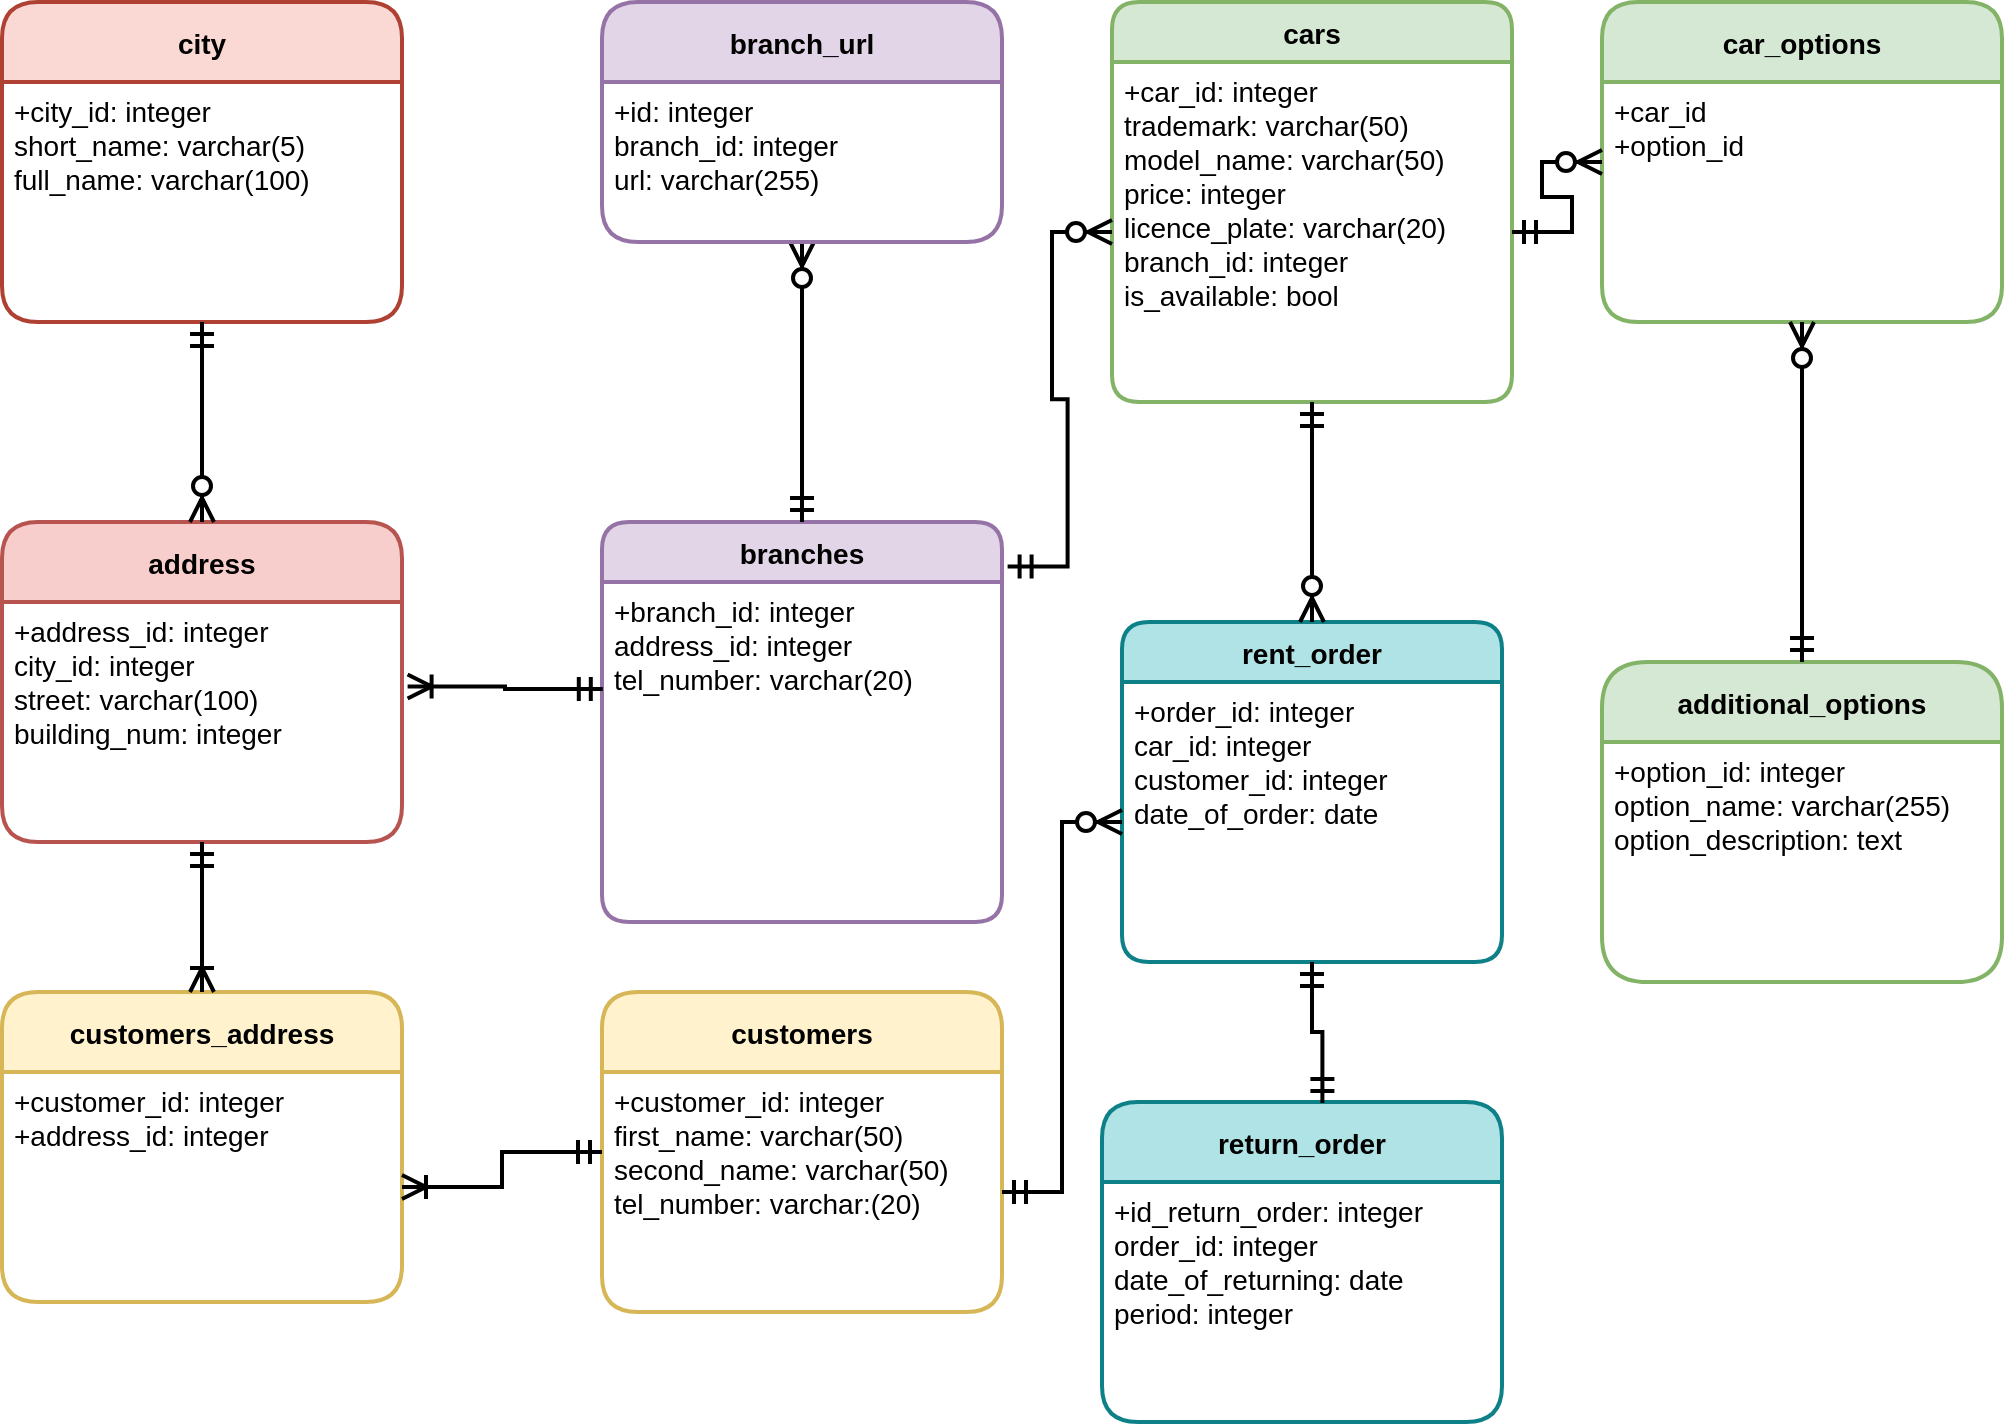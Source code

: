 <mxfile version="15.5.9" type="device"><diagram id="R2lEEEUBdFMjLlhIrx00" name="Page-1"><mxGraphModel dx="2198" dy="1893" grid="1" gridSize="10" guides="1" tooltips="1" connect="1" arrows="1" fold="1" page="1" pageScale="1" pageWidth="850" pageHeight="1100" math="0" shadow="0" extFonts="Permanent Marker^https://fonts.googleapis.com/css?family=Permanent+Marker"><root><mxCell id="0"/><mxCell id="1" parent="0"/><mxCell id="TSnw5PODmPlLKn41iXSB-2" value="customers" style="swimlane;childLayout=stackLayout;horizontal=1;startSize=40;horizontalStack=0;rounded=1;fontSize=14;fontStyle=1;strokeWidth=2;resizeParent=0;resizeLast=1;shadow=0;dashed=0;align=center;fillColor=#fff2cc;strokeColor=#d6b656;" parent="1" vertex="1"><mxGeometry x="40" y="365" width="200" height="160" as="geometry"/></mxCell><mxCell id="TSnw5PODmPlLKn41iXSB-3" value="+customer_id: integer&#xA;first_name: varchar(50)&#xA;second_name: varchar(50)&#xA;tel_number: varchar:(20)&#xA;" style="align=left;strokeColor=none;fillColor=none;spacingLeft=4;fontSize=14;verticalAlign=top;resizable=0;rotatable=0;part=1;fontStyle=0" parent="TSnw5PODmPlLKn41iXSB-2" vertex="1"><mxGeometry y="40" width="200" height="120" as="geometry"/></mxCell><mxCell id="TSnw5PODmPlLKn41iXSB-21" value="branches" style="swimlane;childLayout=stackLayout;horizontal=1;startSize=30;horizontalStack=0;rounded=1;fontSize=14;fontStyle=1;strokeWidth=2;resizeParent=0;resizeLast=1;shadow=0;dashed=0;align=center;fillColor=#e1d5e7;strokeColor=#9673a6;" parent="1" vertex="1"><mxGeometry x="40" y="130" width="200" height="200" as="geometry"/></mxCell><mxCell id="TSnw5PODmPlLKn41iXSB-22" value="+branch_id: integer&#xA;address_id: integer&#xA;tel_number: varchar(20)&#xA;&#xA;&#xA;" style="align=left;strokeColor=none;fillColor=none;spacingLeft=4;fontSize=14;verticalAlign=top;resizable=0;rotatable=0;part=1;" parent="TSnw5PODmPlLKn41iXSB-21" vertex="1"><mxGeometry y="30" width="200" height="170" as="geometry"/></mxCell><mxCell id="TSnw5PODmPlLKn41iXSB-23" value="cars" style="swimlane;childLayout=stackLayout;horizontal=1;startSize=30;horizontalStack=0;rounded=1;fontSize=14;fontStyle=1;strokeWidth=2;resizeParent=0;resizeLast=1;shadow=0;dashed=0;align=center;fillColor=#d5e8d4;strokeColor=#82b366;" parent="1" vertex="1"><mxGeometry x="295" y="-130" width="200" height="200" as="geometry"/></mxCell><mxCell id="TSnw5PODmPlLKn41iXSB-24" value="+car_id: integer&#xA;trademark: varchar(50)&#xA;model_name: varchar(50)&#xA;price: integer&#xA;licence_plate: varchar(20)&#xA;branch_id: integer&#xA;is_available: bool&#xA;&#xA;" style="align=left;strokeColor=none;fillColor=none;spacingLeft=4;fontSize=14;verticalAlign=top;resizable=0;rotatable=0;part=1;" parent="TSnw5PODmPlLKn41iXSB-23" vertex="1"><mxGeometry y="30" width="200" height="170" as="geometry"/></mxCell><mxCell id="TSnw5PODmPlLKn41iXSB-27" value="rent_order" style="swimlane;childLayout=stackLayout;horizontal=1;startSize=30;horizontalStack=0;rounded=1;fontSize=14;fontStyle=1;strokeWidth=2;resizeParent=0;resizeLast=1;shadow=0;dashed=0;align=center;fillColor=#b0e3e6;strokeColor=#0e8088;" parent="1" vertex="1"><mxGeometry x="300" y="180" width="190" height="170" as="geometry"/></mxCell><mxCell id="TSnw5PODmPlLKn41iXSB-28" value="+order_id: integer&#xA;car_id: integer&#xA;customer_id: integer&#xA;date_of_order: date&#xA;&#xA;&#xA;" style="align=left;strokeColor=none;fillColor=none;spacingLeft=4;fontSize=14;verticalAlign=top;resizable=0;rotatable=0;part=1;" parent="TSnw5PODmPlLKn41iXSB-27" vertex="1"><mxGeometry y="30" width="190" height="140" as="geometry"/></mxCell><mxCell id="TSnw5PODmPlLKn41iXSB-38" value="" style="edgeStyle=entityRelationEdgeStyle;fontSize=12;html=1;endArrow=ERzeroToMany;startArrow=ERmandOne;rounded=0;strokeWidth=2;entryX=0;entryY=0.5;entryDx=0;entryDy=0;exitX=1.014;exitY=0.111;exitDx=0;exitDy=0;endSize=9;startSize=9;exitPerimeter=0;" parent="1" source="TSnw5PODmPlLKn41iXSB-21" target="TSnw5PODmPlLKn41iXSB-24" edge="1"><mxGeometry width="100" height="100" relative="1" as="geometry"><mxPoint x="240" y="180" as="sourcePoint"/><mxPoint x="360" y="160" as="targetPoint"/></mxGeometry></mxCell><mxCell id="TSnw5PODmPlLKn41iXSB-39" value="" style="edgeStyle=orthogonalEdgeStyle;fontSize=12;html=1;endArrow=ERzeroToMany;startArrow=ERmandOne;rounded=0;strokeWidth=2;entryX=0.5;entryY=0;entryDx=0;entryDy=0;exitX=0.5;exitY=1;exitDx=0;exitDy=0;endSize=9;startSize=9;" parent="1" source="TSnw5PODmPlLKn41iXSB-24" target="TSnw5PODmPlLKn41iXSB-27" edge="1"><mxGeometry width="100" height="100" relative="1" as="geometry"><mxPoint x="250" y="317.5" as="sourcePoint"/><mxPoint x="480" y="300" as="targetPoint"/></mxGeometry></mxCell><mxCell id="TSnw5PODmPlLKn41iXSB-40" value="" style="edgeStyle=entityRelationEdgeStyle;fontSize=12;html=1;endArrow=ERzeroToMany;startArrow=ERmandOne;rounded=0;strokeWidth=2;entryX=0;entryY=0.5;entryDx=0;entryDy=0;endSize=9;startSize=9;exitX=1;exitY=0.5;exitDx=0;exitDy=0;" parent="1" source="TSnw5PODmPlLKn41iXSB-3" target="TSnw5PODmPlLKn41iXSB-28" edge="1"><mxGeometry width="100" height="100" relative="1" as="geometry"><mxPoint x="280" y="440" as="sourcePoint"/><mxPoint x="440" y="460" as="targetPoint"/></mxGeometry></mxCell><mxCell id="TSnw5PODmPlLKn41iXSB-41" value="return_order" style="swimlane;childLayout=stackLayout;horizontal=1;startSize=40;horizontalStack=0;rounded=1;fontSize=14;fontStyle=1;strokeWidth=2;resizeParent=0;resizeLast=1;shadow=0;dashed=0;align=center;fillColor=#b0e3e6;strokeColor=#0e8088;" parent="1" vertex="1"><mxGeometry x="290" y="420" width="200" height="160" as="geometry"/></mxCell><mxCell id="TSnw5PODmPlLKn41iXSB-42" value="+id_return_order: integer&#xA;order_id: integer&#xA;date_of_returning: date&#xA;period: integer&#xA;&#xA;&#xA;&#xA;&#xA;&#xA;&#xA;" style="align=left;strokeColor=none;fillColor=none;spacingLeft=4;fontSize=14;verticalAlign=top;resizable=0;rotatable=0;part=1;fontStyle=0" parent="TSnw5PODmPlLKn41iXSB-41" vertex="1"><mxGeometry y="40" width="200" height="120" as="geometry"/></mxCell><mxCell id="TSnw5PODmPlLKn41iXSB-43" value="" style="edgeStyle=orthogonalEdgeStyle;fontSize=12;html=1;endArrow=ERmandOne;startArrow=ERmandOne;rounded=0;startSize=9;endSize=9;strokeWidth=2;entryX=0.5;entryY=1;entryDx=0;entryDy=0;exitX=0.551;exitY=0.003;exitDx=0;exitDy=0;exitPerimeter=0;" parent="1" source="TSnw5PODmPlLKn41iXSB-41" target="TSnw5PODmPlLKn41iXSB-28" edge="1"><mxGeometry width="100" height="100" relative="1" as="geometry"><mxPoint x="450" y="680" as="sourcePoint"/><mxPoint x="690" y="630" as="targetPoint"/></mxGeometry></mxCell><mxCell id="NbymLNXdNpWkAHszlj0b-1" value="city" style="swimlane;childLayout=stackLayout;horizontal=1;startSize=40;horizontalStack=0;rounded=1;fontSize=14;fontStyle=1;strokeWidth=2;resizeParent=0;resizeLast=1;shadow=0;dashed=0;align=center;fillColor=#fad9d5;strokeColor=#ae4132;" parent="1" vertex="1"><mxGeometry x="-260" y="-130" width="200" height="160" as="geometry"/></mxCell><mxCell id="NbymLNXdNpWkAHszlj0b-2" value="+city_id: integer&#xA;short_name: varchar(5)&#xA;full_name: varchar(100)&#xA;" style="align=left;strokeColor=none;fillColor=none;spacingLeft=4;fontSize=14;verticalAlign=top;resizable=0;rotatable=0;part=1;fontStyle=0" parent="NbymLNXdNpWkAHszlj0b-1" vertex="1"><mxGeometry y="40" width="200" height="120" as="geometry"/></mxCell><mxCell id="NbymLNXdNpWkAHszlj0b-3" value="additional_options" style="swimlane;childLayout=stackLayout;horizontal=1;startSize=40;horizontalStack=0;rounded=1;fontSize=14;fontStyle=1;strokeWidth=2;resizeParent=0;resizeLast=1;shadow=0;dashed=0;align=center;arcSize=19;fillColor=#d5e8d4;strokeColor=#82b366;" parent="1" vertex="1"><mxGeometry x="540" y="200" width="200" height="160" as="geometry"/></mxCell><mxCell id="NbymLNXdNpWkAHszlj0b-4" value="+option_id: integer&#xA;option_name: varchar(255)&#xA;option_description: text&#xA;&#xA;" style="align=left;strokeColor=none;fillColor=none;spacingLeft=4;fontSize=14;verticalAlign=top;resizable=0;rotatable=0;part=1;fontStyle=0" parent="NbymLNXdNpWkAHszlj0b-3" vertex="1"><mxGeometry y="40" width="200" height="120" as="geometry"/></mxCell><mxCell id="NbymLNXdNpWkAHszlj0b-5" value="car_options" style="swimlane;childLayout=stackLayout;horizontal=1;startSize=40;horizontalStack=0;rounded=1;fontSize=14;fontStyle=1;strokeWidth=2;resizeParent=0;resizeLast=1;shadow=0;dashed=0;align=center;fillColor=#d5e8d4;strokeColor=#82b366;" parent="1" vertex="1"><mxGeometry x="540" y="-130" width="200" height="160" as="geometry"/></mxCell><mxCell id="NbymLNXdNpWkAHszlj0b-6" value="+car_id&#xA;+option_id&#xA;" style="align=left;strokeColor=none;fillColor=none;spacingLeft=4;fontSize=14;verticalAlign=top;resizable=0;rotatable=0;part=1;fontStyle=0" parent="NbymLNXdNpWkAHszlj0b-5" vertex="1"><mxGeometry y="40" width="200" height="120" as="geometry"/></mxCell><mxCell id="NbymLNXdNpWkAHszlj0b-7" value="" style="edgeStyle=entityRelationEdgeStyle;fontSize=12;html=1;endArrow=ERzeroToMany;startArrow=ERmandOne;rounded=0;strokeWidth=2;entryX=0;entryY=0.5;entryDx=0;entryDy=0;exitX=1;exitY=0.5;exitDx=0;exitDy=0;endSize=9;startSize=9;" parent="1" source="TSnw5PODmPlLKn41iXSB-24" target="NbymLNXdNpWkAHszlj0b-5" edge="1"><mxGeometry width="100" height="100" relative="1" as="geometry"><mxPoint x="680" y="190" as="sourcePoint"/><mxPoint x="880" y="190" as="targetPoint"/></mxGeometry></mxCell><mxCell id="NbymLNXdNpWkAHszlj0b-8" value="" style="fontSize=12;html=1;endArrow=ERzeroToMany;startArrow=ERmandOne;rounded=0;strokeWidth=2;entryX=0.5;entryY=1;entryDx=0;entryDy=0;exitX=0.5;exitY=0;exitDx=0;exitDy=0;endSize=9;startSize=9;edgeStyle=elbowEdgeStyle;elbow=vertical;" parent="1" source="NbymLNXdNpWkAHszlj0b-3" target="NbymLNXdNpWkAHszlj0b-5" edge="1"><mxGeometry width="100" height="100" relative="1" as="geometry"><mxPoint x="810" y="290" as="sourcePoint"/><mxPoint x="1010" y="290" as="targetPoint"/></mxGeometry></mxCell><mxCell id="DtH0Ryf9n225KQJdVSrL-1" value="address" style="swimlane;childLayout=stackLayout;horizontal=1;startSize=40;horizontalStack=0;rounded=1;fontSize=14;fontStyle=1;strokeWidth=2;resizeParent=0;resizeLast=1;shadow=0;dashed=0;align=center;fillColor=#f8cecc;strokeColor=#b85450;" parent="1" vertex="1"><mxGeometry x="-260" y="130" width="200" height="160" as="geometry"/></mxCell><mxCell id="DtH0Ryf9n225KQJdVSrL-2" value="+address_id: integer&#xA;city_id: integer&#xA;street: varchar(100)&#xA;building_num: integer&#xA;&#xA;" style="align=left;strokeColor=none;fillColor=none;spacingLeft=4;fontSize=14;verticalAlign=top;resizable=0;rotatable=0;part=1;fontStyle=0" parent="DtH0Ryf9n225KQJdVSrL-1" vertex="1"><mxGeometry y="40" width="200" height="120" as="geometry"/></mxCell><mxCell id="DtH0Ryf9n225KQJdVSrL-3" value="" style="fontSize=12;html=1;endArrow=ERmandOne;startArrow=ERzeroToMany;rounded=0;strokeWidth=2;endSize=9;startSize=9;entryX=0.5;entryY=0;entryDx=0;entryDy=0;edgeStyle=orthogonalEdgeStyle;exitX=0.5;exitY=1;exitDx=0;exitDy=0;startFill=1;endFill=0;" parent="1" source="DtH0Ryf9n225KQJdVSrL-5" target="TSnw5PODmPlLKn41iXSB-21" edge="1"><mxGeometry width="100" height="100" relative="1" as="geometry"><mxPoint x="180" y="90" as="sourcePoint"/><mxPoint x="329.5" y="40" as="targetPoint"/></mxGeometry></mxCell><mxCell id="DtH0Ryf9n225KQJdVSrL-4" value="branch_url" style="swimlane;childLayout=stackLayout;horizontal=1;startSize=40;horizontalStack=0;rounded=1;fontSize=14;fontStyle=1;strokeWidth=2;resizeParent=0;resizeLast=1;shadow=0;dashed=0;align=center;fillColor=#e1d5e7;strokeColor=#9673a6;" parent="1" vertex="1"><mxGeometry x="40" y="-130" width="200" height="120" as="geometry"/></mxCell><mxCell id="DtH0Ryf9n225KQJdVSrL-5" value="+id: integer&#xA;branch_id: integer&#xA;url: varchar(255)&#xA;&#xA;&#xA;&#xA;" style="align=left;strokeColor=none;fillColor=none;spacingLeft=4;fontSize=14;verticalAlign=top;resizable=0;rotatable=0;part=1;fontStyle=0" parent="DtH0Ryf9n225KQJdVSrL-4" vertex="1"><mxGeometry y="40" width="200" height="80" as="geometry"/></mxCell><mxCell id="DtH0Ryf9n225KQJdVSrL-7" value="" style="fontSize=12;html=1;endArrow=ERzeroToMany;startArrow=ERmandOne;rounded=0;strokeWidth=2;exitX=0.5;exitY=1;exitDx=0;exitDy=0;endSize=9;startSize=9;edgeStyle=orthogonalEdgeStyle;entryX=0.5;entryY=0;entryDx=0;entryDy=0;" parent="1" source="NbymLNXdNpWkAHszlj0b-2" target="DtH0Ryf9n225KQJdVSrL-1" edge="1"><mxGeometry width="100" height="100" relative="1" as="geometry"><mxPoint x="-370" y="50" as="sourcePoint"/><mxPoint x="-168" y="170" as="targetPoint"/></mxGeometry></mxCell><mxCell id="DtH0Ryf9n225KQJdVSrL-8" value="" style="fontSize=12;html=1;endArrow=ERoneToMany;startArrow=ERmandOne;rounded=0;strokeWidth=2;entryX=1.014;entryY=0.352;entryDx=0;entryDy=0;exitX=0.002;exitY=0.315;exitDx=0;exitDy=0;endSize=9;startSize=9;entryPerimeter=0;edgeStyle=elbowEdgeStyle;exitPerimeter=0;endFill=0;" parent="1" source="TSnw5PODmPlLKn41iXSB-22" target="DtH0Ryf9n225KQJdVSrL-2" edge="1"><mxGeometry width="100" height="100" relative="1" as="geometry"><mxPoint x="10" y="69.94" as="sourcePoint"/><mxPoint x="1.6" y="-27.18" as="targetPoint"/></mxGeometry></mxCell><mxCell id="y2TDIyDBdZBzBXZFRTbV-1" value="customers_address" style="swimlane;childLayout=stackLayout;horizontal=1;startSize=40;horizontalStack=0;rounded=1;fontSize=14;fontStyle=1;strokeWidth=2;resizeParent=0;resizeLast=1;shadow=0;dashed=0;align=center;fillColor=#fff2cc;strokeColor=#d6b656;" vertex="1" parent="1"><mxGeometry x="-260" y="365" width="200" height="155" as="geometry"/></mxCell><mxCell id="y2TDIyDBdZBzBXZFRTbV-2" value="+customer_id: integer&#xA;+address_id: integer&#xA;&#xA;" style="align=left;strokeColor=none;fillColor=none;spacingLeft=4;fontSize=14;verticalAlign=top;resizable=0;rotatable=0;part=1;fontStyle=0" vertex="1" parent="y2TDIyDBdZBzBXZFRTbV-1"><mxGeometry y="40" width="200" height="115" as="geometry"/></mxCell><mxCell id="y2TDIyDBdZBzBXZFRTbV-3" value="" style="fontSize=12;html=1;endArrow=ERoneToMany;startArrow=ERmandOne;rounded=0;strokeWidth=2;entryX=1;entryY=0.5;entryDx=0;entryDy=0;exitX=0;exitY=0.5;exitDx=0;exitDy=0;endSize=9;startSize=9;edgeStyle=elbowEdgeStyle;endFill=0;" edge="1" parent="1" source="TSnw5PODmPlLKn41iXSB-2" target="y2TDIyDBdZBzBXZFRTbV-2"><mxGeometry width="100" height="100" relative="1" as="geometry"><mxPoint x="47.6" y="440.0" as="sourcePoint"/><mxPoint x="-50.0" y="468.69" as="targetPoint"/></mxGeometry></mxCell><mxCell id="y2TDIyDBdZBzBXZFRTbV-4" value="" style="fontSize=12;html=1;endArrow=ERoneToMany;startArrow=ERmandOne;rounded=0;strokeWidth=2;entryX=0.5;entryY=0;entryDx=0;entryDy=0;exitX=0.5;exitY=1;exitDx=0;exitDy=0;endSize=9;startSize=9;edgeStyle=elbowEdgeStyle;endFill=0;" edge="1" parent="1" source="DtH0Ryf9n225KQJdVSrL-2" target="y2TDIyDBdZBzBXZFRTbV-1"><mxGeometry width="100" height="100" relative="1" as="geometry"><mxPoint x="30" y="332.5" as="sourcePoint"/><mxPoint x="-70" y="350" as="targetPoint"/></mxGeometry></mxCell></root></mxGraphModel></diagram></mxfile>